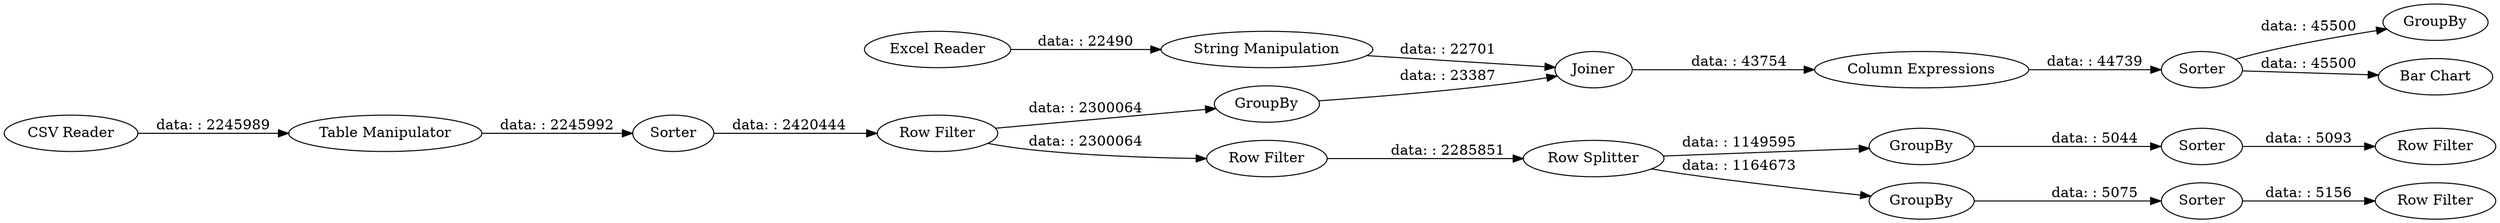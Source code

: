 digraph {
	"-1349609048412735608_66" [label="Row Splitter"]
	"-1349609048412735608_80" [label=GroupBy]
	"-1349609048412735608_81" [label="Bar Chart"]
	"-1349609048412735608_67" [label=GroupBy]
	"-1349609048412735608_64" [label="Table Manipulator"]
	"-1349609048412735608_79" [label=Sorter]
	"-1349609048412735608_76" [label=Joiner]
	"-1349609048412735608_51" [label="CSV Reader"]
	"-1349609048412735608_71" [label=Sorter]
	"-1349609048412735608_68" [label=Sorter]
	"-1349609048412735608_74" [label="Row Filter"]
	"-1349609048412735608_53" [label="Excel Reader"]
	"-1349609048412735608_72" [label="Row Filter"]
	"-1349609048412735608_18" [label="Row Filter"]
	"-1349609048412735608_70" [label=GroupBy]
	"-1349609048412735608_69" [label="Row Filter"]
	"-1349609048412735608_75" [label="String Manipulation"]
	"-1349609048412735608_77" [label=GroupBy]
	"-1349609048412735608_78" [label="Column Expressions"]
	"-1349609048412735608_65" [label=Sorter]
	"-1349609048412735608_53" -> "-1349609048412735608_75" [label="data: : 22490"]
	"-1349609048412735608_66" -> "-1349609048412735608_67" [label="data: : 1164673"]
	"-1349609048412735608_76" -> "-1349609048412735608_78" [label="data: : 43754"]
	"-1349609048412735608_79" -> "-1349609048412735608_80" [label="data: : 45500"]
	"-1349609048412735608_51" -> "-1349609048412735608_64" [label="data: : 2245989"]
	"-1349609048412735608_74" -> "-1349609048412735608_66" [label="data: : 2285851"]
	"-1349609048412735608_70" -> "-1349609048412735608_71" [label="data: : 5044"]
	"-1349609048412735608_64" -> "-1349609048412735608_65" [label="data: : 2245992"]
	"-1349609048412735608_78" -> "-1349609048412735608_79" [label="data: : 44739"]
	"-1349609048412735608_67" -> "-1349609048412735608_68" [label="data: : 5075"]
	"-1349609048412735608_18" -> "-1349609048412735608_77" [label="data: : 2300064"]
	"-1349609048412735608_66" -> "-1349609048412735608_70" [label="data: : 1149595"]
	"-1349609048412735608_71" -> "-1349609048412735608_72" [label="data: : 5093"]
	"-1349609048412735608_65" -> "-1349609048412735608_18" [label="data: : 2420444"]
	"-1349609048412735608_77" -> "-1349609048412735608_76" [label="data: : 23387"]
	"-1349609048412735608_79" -> "-1349609048412735608_81" [label="data: : 45500"]
	"-1349609048412735608_68" -> "-1349609048412735608_69" [label="data: : 5156"]
	"-1349609048412735608_75" -> "-1349609048412735608_76" [label="data: : 22701"]
	"-1349609048412735608_18" -> "-1349609048412735608_74" [label="data: : 2300064"]
	rankdir=LR
}
